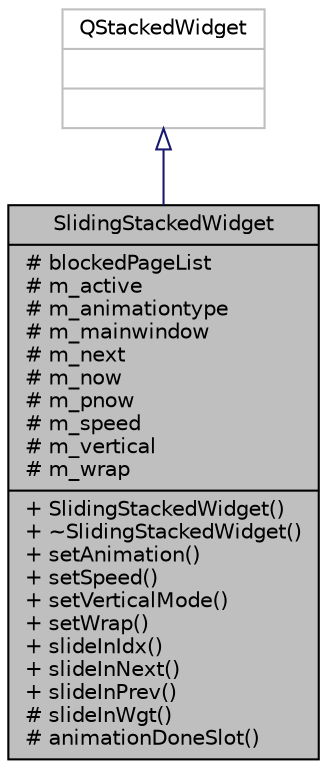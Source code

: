 digraph "SlidingStackedWidget"
{
 // INTERACTIVE_SVG=YES
  bgcolor="transparent";
  edge [fontname="Helvetica",fontsize="10",labelfontname="Helvetica",labelfontsize="10"];
  node [fontname="Helvetica",fontsize="10",shape=record];
  Node1 [label="{SlidingStackedWidget\n|# blockedPageList\l# m_active\l# m_animationtype\l# m_mainwindow\l# m_next\l# m_now\l# m_pnow\l# m_speed\l# m_vertical\l# m_wrap\l|+ SlidingStackedWidget()\l+ ~SlidingStackedWidget()\l+ setAnimation()\l+ setSpeed()\l+ setVerticalMode()\l+ setWrap()\l+ slideInIdx()\l+ slideInNext()\l+ slideInPrev()\l# slideInWgt()\l# animationDoneSlot()\l}",height=0.2,width=0.4,color="black", fillcolor="grey75", style="filled", fontcolor="black"];
  Node2 -> Node1 [dir="back",color="midnightblue",fontsize="10",style="solid",arrowtail="onormal",fontname="Helvetica"];
  Node2 [label="{QStackedWidget\n||}",height=0.2,width=0.4,color="grey75"];
}

